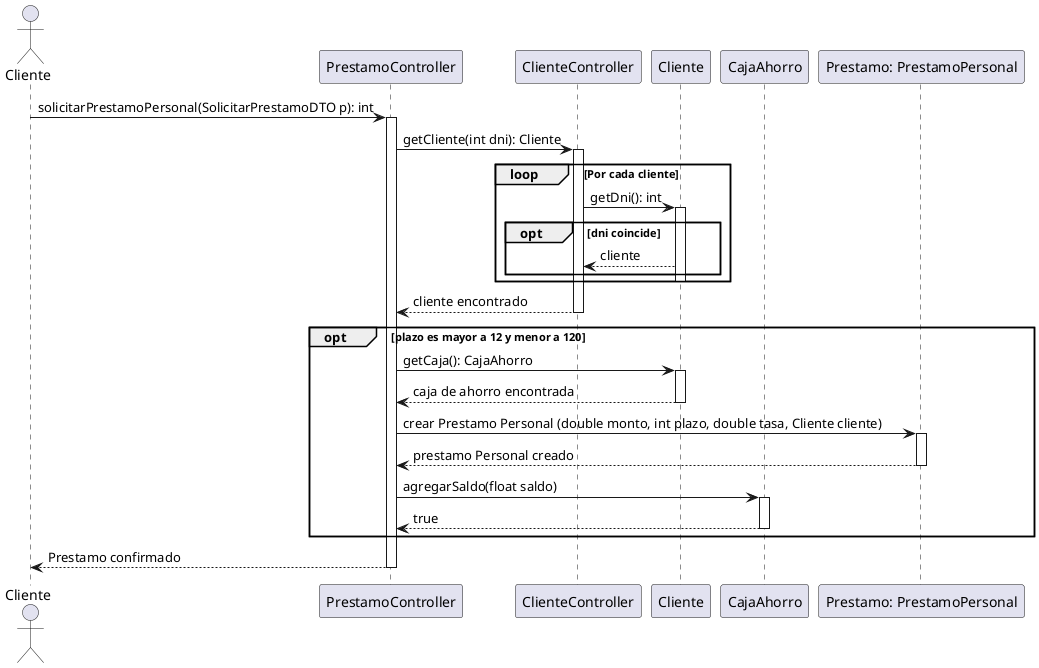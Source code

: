 @startuml
actor Cliente
participant "PrestamoController" as PC
participant "ClienteController" as CC
participant "Cliente" as C
participant "CajaAhorro" as CA
participant "Prestamo: PrestamoPersonal" as P

Cliente -> PC: solicitarPrestamoPersonal(SolicitarPrestamoDTO p): int
activate PC

PC -> CC: getCliente(int dni): Cliente
activate CC

loop Por cada cliente
    CC -> C: getDni(): int
    activate C
    opt dni coincide
        CC <-- C: cliente
    end
    deactivate C
end

CC --> PC: cliente encontrado
deactivate CC

opt plazo es mayor a 12 y menor a 120
    PC -> C: getCaja(): CajaAhorro
    activate C
    C --> PC: caja de ahorro encontrada
    deactivate C

    PC -> P: crear Prestamo Personal (double monto, int plazo, double tasa, Cliente cliente)
    activate P
    PC <-- P: prestamo Personal creado
    deactivate P

    PC -> CA: agregarSaldo(float saldo)
    activate CA
    CA --> PC: true
    deactivate CA
end

PC --> Cliente: Prestamo confirmado
deactivate PC
@enduml